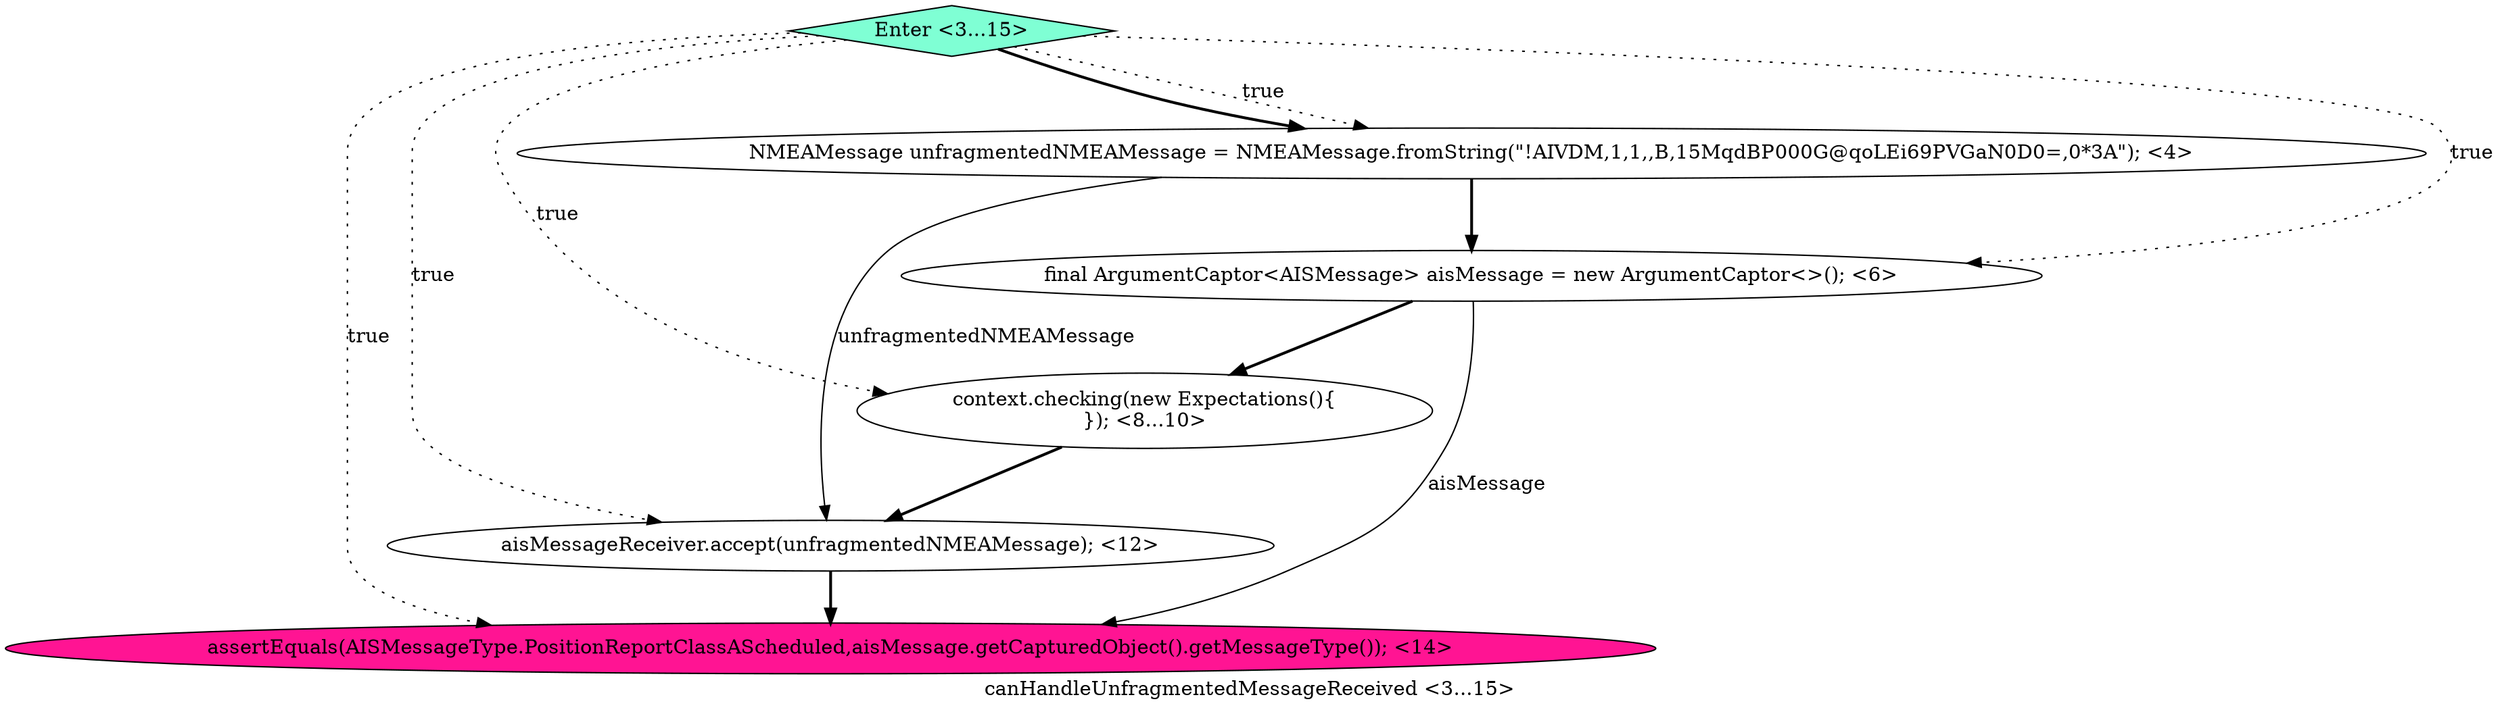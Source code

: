 digraph PDG {
label = "canHandleUnfragmentedMessageReceived <3...15>";
0.0 [style = filled, label = "NMEAMessage unfragmentedNMEAMessage = NMEAMessage.fromString(\"!AIVDM,1,1,,B,15MqdBP000G@qoLEi69PVGaN0D0=,0*3A\"); <4>", fillcolor = white, shape = ellipse];
0.4 [style = filled, label = "assertEquals(AISMessageType.PositionReportClassAScheduled,aisMessage.getCapturedObject().getMessageType()); <14>", fillcolor = deeppink, shape = ellipse];
0.5 [style = filled, label = "Enter <3...15>", fillcolor = aquamarine, shape = diamond];
0.2 [style = filled, label = "context.checking(new Expectations(){
}); <8...10>", fillcolor = white, shape = ellipse];
0.3 [style = filled, label = "aisMessageReceiver.accept(unfragmentedNMEAMessage); <12>", fillcolor = white, shape = ellipse];
0.1 [style = filled, label = "final ArgumentCaptor<AISMessage> aisMessage = new ArgumentCaptor<>(); <6>", fillcolor = white, shape = ellipse];
0.0 -> 0.1 [style = bold, label=""];
0.0 -> 0.3 [style = solid, label="unfragmentedNMEAMessage"];
0.1 -> 0.2 [style = bold, label=""];
0.1 -> 0.4 [style = solid, label="aisMessage"];
0.2 -> 0.3 [style = bold, label=""];
0.3 -> 0.4 [style = bold, label=""];
0.5 -> 0.0 [style = dotted, label="true"];
0.5 -> 0.0 [style = bold, label=""];
0.5 -> 0.1 [style = dotted, label="true"];
0.5 -> 0.2 [style = dotted, label="true"];
0.5 -> 0.3 [style = dotted, label="true"];
0.5 -> 0.4 [style = dotted, label="true"];
}
